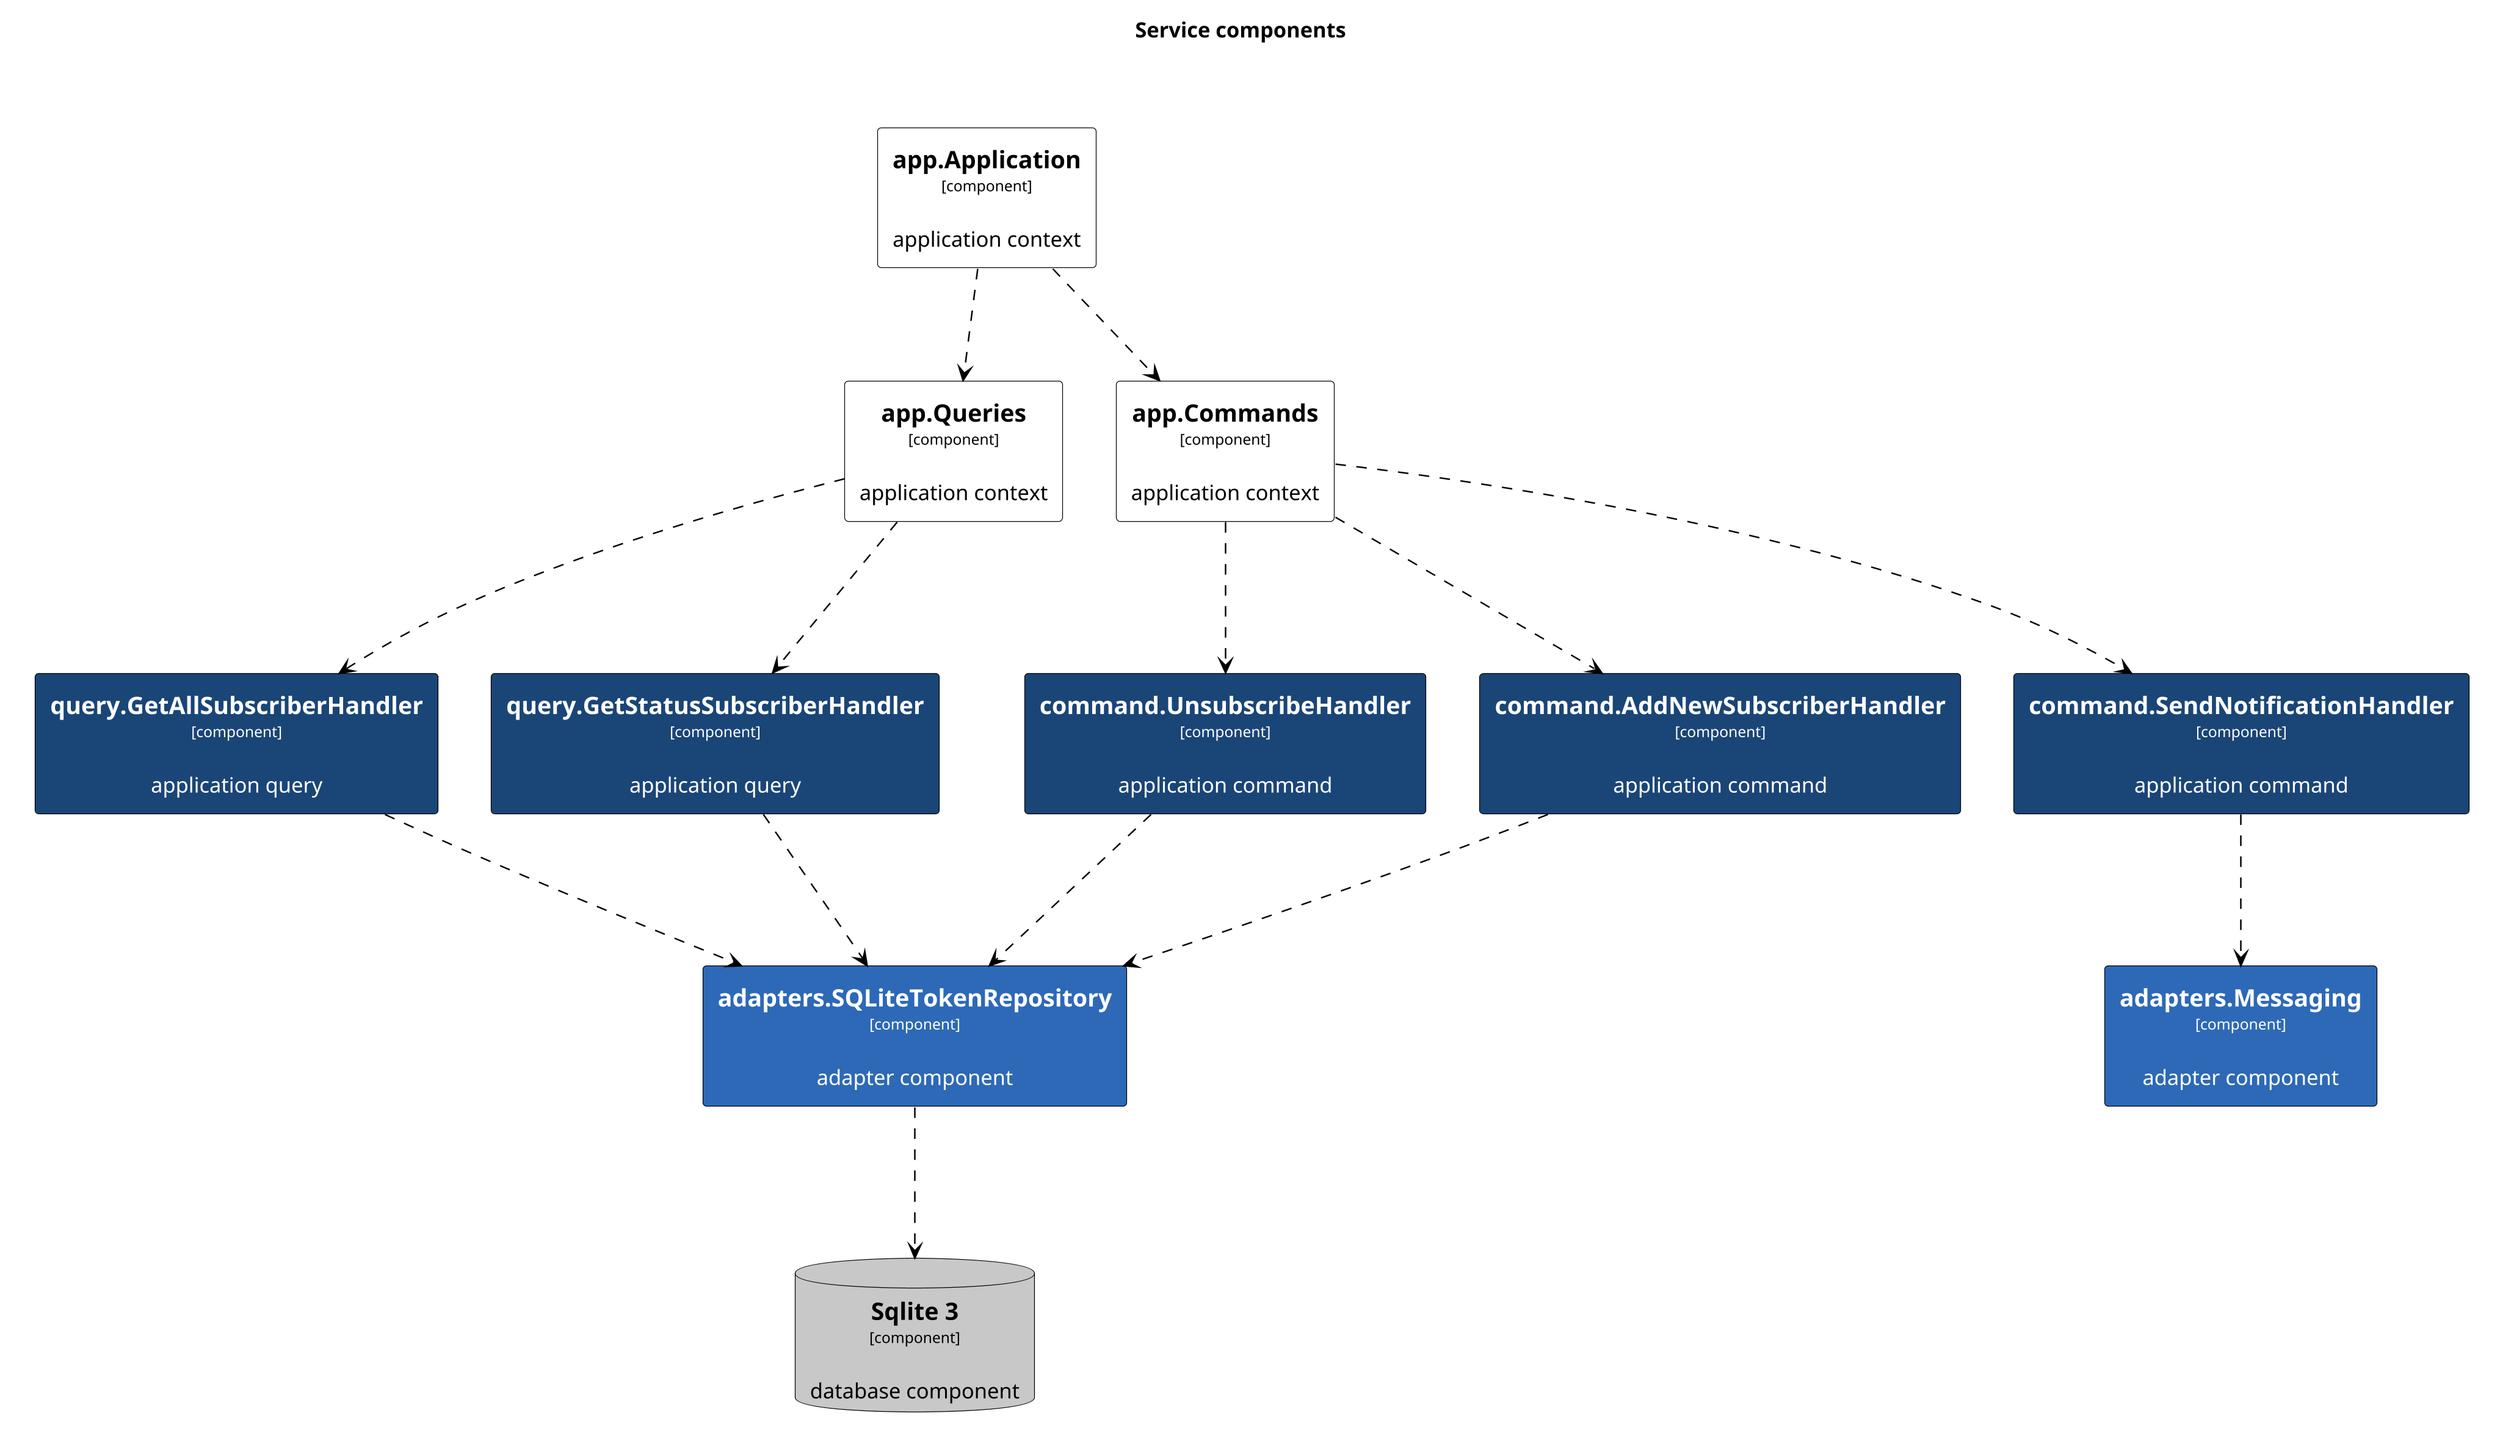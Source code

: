 This diagram has been generated with go-structurizr 
[https://github.com/krzysztofreczek/go-structurizr]

@startuml

title Service components

skinparam {
  shadowing false
  arrowFontSize 10
  defaultTextAlignment center
  wrapWidth 200
  maxMessageSize 100
}
hide stereotype
top to bottom direction

scale 4096 width

skinparam rectangle<<_GROUP>> {
  FontColor #ffffff
  BorderColor #ffffff
}

skinparam rectangle<<ROOT>> {
  BackgroundColor #ffffff
  FontColor #000000
  BorderColor #000000
}

skinparam rectangle<<APP>> {
  BackgroundColor #1a4577
  FontColor #ffffff
  BorderColor #000000
}

skinparam rectangle<<ADAPTER>> {
  BackgroundColor #2d69b7
  FontColor #ffffff
  BorderColor #000000
}

skinparam rectangle<<DOMAIN>> {
  BackgroundColor #ffffff
  FontColor #000000
  BorderColor #000000
}

skinparam database<<DB>> {
  BackgroundColor #c8c8c8
  FontColor #000000
  BorderColor #000000
}

rectangle 0ROOT <<_GROUP>> {
	rectangle "==app.Application\n<size:10>[component]</size>\n\napplication context" <<ROOT>> as 3014183467
}
rectangle 0ROOT <<_GROUP>> {
	rectangle "==app.Queries\n<size:10>[component]</size>\n\napplication context" <<ROOT>> as 1654094325
}
rectangle 0ROOT <<_GROUP>> {
	rectangle "==app.Commands\n<size:10>[component]</size>\n\napplication context" <<ROOT>> as 2640234945
}
3014183467 .[#000000].> 2640234945 : ""
3014183467 .[#000000].> 1654094325 : ""
rectangle 16540943251APP <<_GROUP>> {
	rectangle "==query.GetStatusSubscriberHandler\n<size:10>[component]</size>\n\napplication query" <<APP>> as 1339924498
}
1654094325 .[#000000].> 1339924498 : ""
rectangle 16540943251APP <<_GROUP>> {
	rectangle "==query.GetAllSubscriberHandler\n<size:10>[component]</size>\n\napplication query" <<APP>> as 1245755489
}
1654094325 .[#000000].> 1245755489 : ""
rectangle 26402349451APP <<_GROUP>> {
	rectangle "==command.AddNewSubscriberHandler\n<size:10>[component]</size>\n\napplication command" <<APP>> as 256448832
}
2640234945 .[#000000].> 256448832 : ""
rectangle 26402349451APP <<_GROUP>> {
	rectangle "==command.SendNotificationHandler\n<size:10>[component]</size>\n\napplication command" <<APP>> as 2889279572
}
2640234945 .[#000000].> 2889279572 : ""
rectangle 26402349451APP <<_GROUP>> {
	rectangle "==command.UnsubscribeHandler\n<size:10>[component]</size>\n\napplication command" <<APP>> as 3563315582
}
2640234945 .[#000000].> 3563315582 : ""
rectangle 12457554892ADAPTER <<_GROUP>> {
	rectangle "==adapters.SQLiteTokenRepository\n<size:10>[component]</size>\n\nadapter component" <<ADAPTER>> as 1114428475
}
1245755489 .[#000000].> 1114428475 : ""
256448832 .[#000000].> 1114428475 : ""
rectangle 28892795722ADAPTER <<_GROUP>> {
	rectangle "==adapters.Messaging\n<size:10>[component]</size>\n\nadapter component" <<ADAPTER>> as 1121295562
}
2889279572 .[#000000].> 1121295562 : ""
3563315582 .[#000000].> 1114428475 : ""
1339924498 .[#000000].> 1114428475 : ""
rectangle 11144284753DB <<_GROUP>> {
	database "==Sqlite 3\n<size:10>[component]</size>\n\ndatabase component" <<DB>> as 2896215565
}
1114428475 .[#000000].> 2896215565 : ""
@enduml
